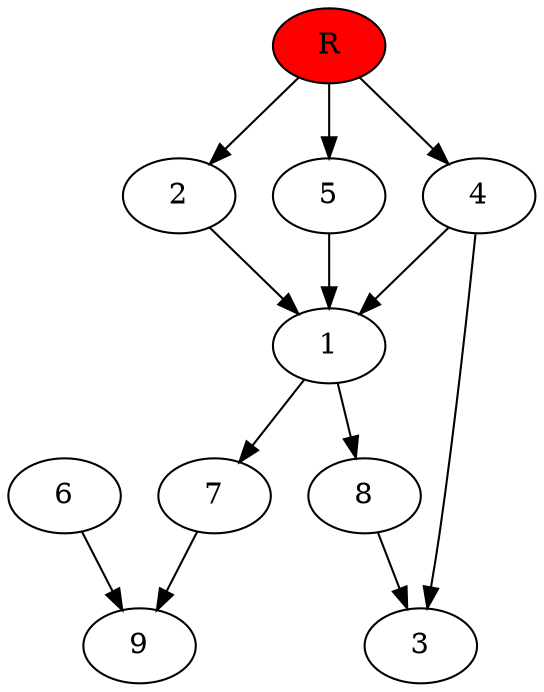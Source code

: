 digraph prb17861 {
	1
	2
	3
	4
	5
	6
	7
	8
	R [fillcolor="#ff0000" style=filled]
	1 -> 7
	1 -> 8
	2 -> 1
	4 -> 1
	4 -> 3
	5 -> 1
	6 -> 9
	7 -> 9
	8 -> 3
	R -> 2
	R -> 4
	R -> 5
}
